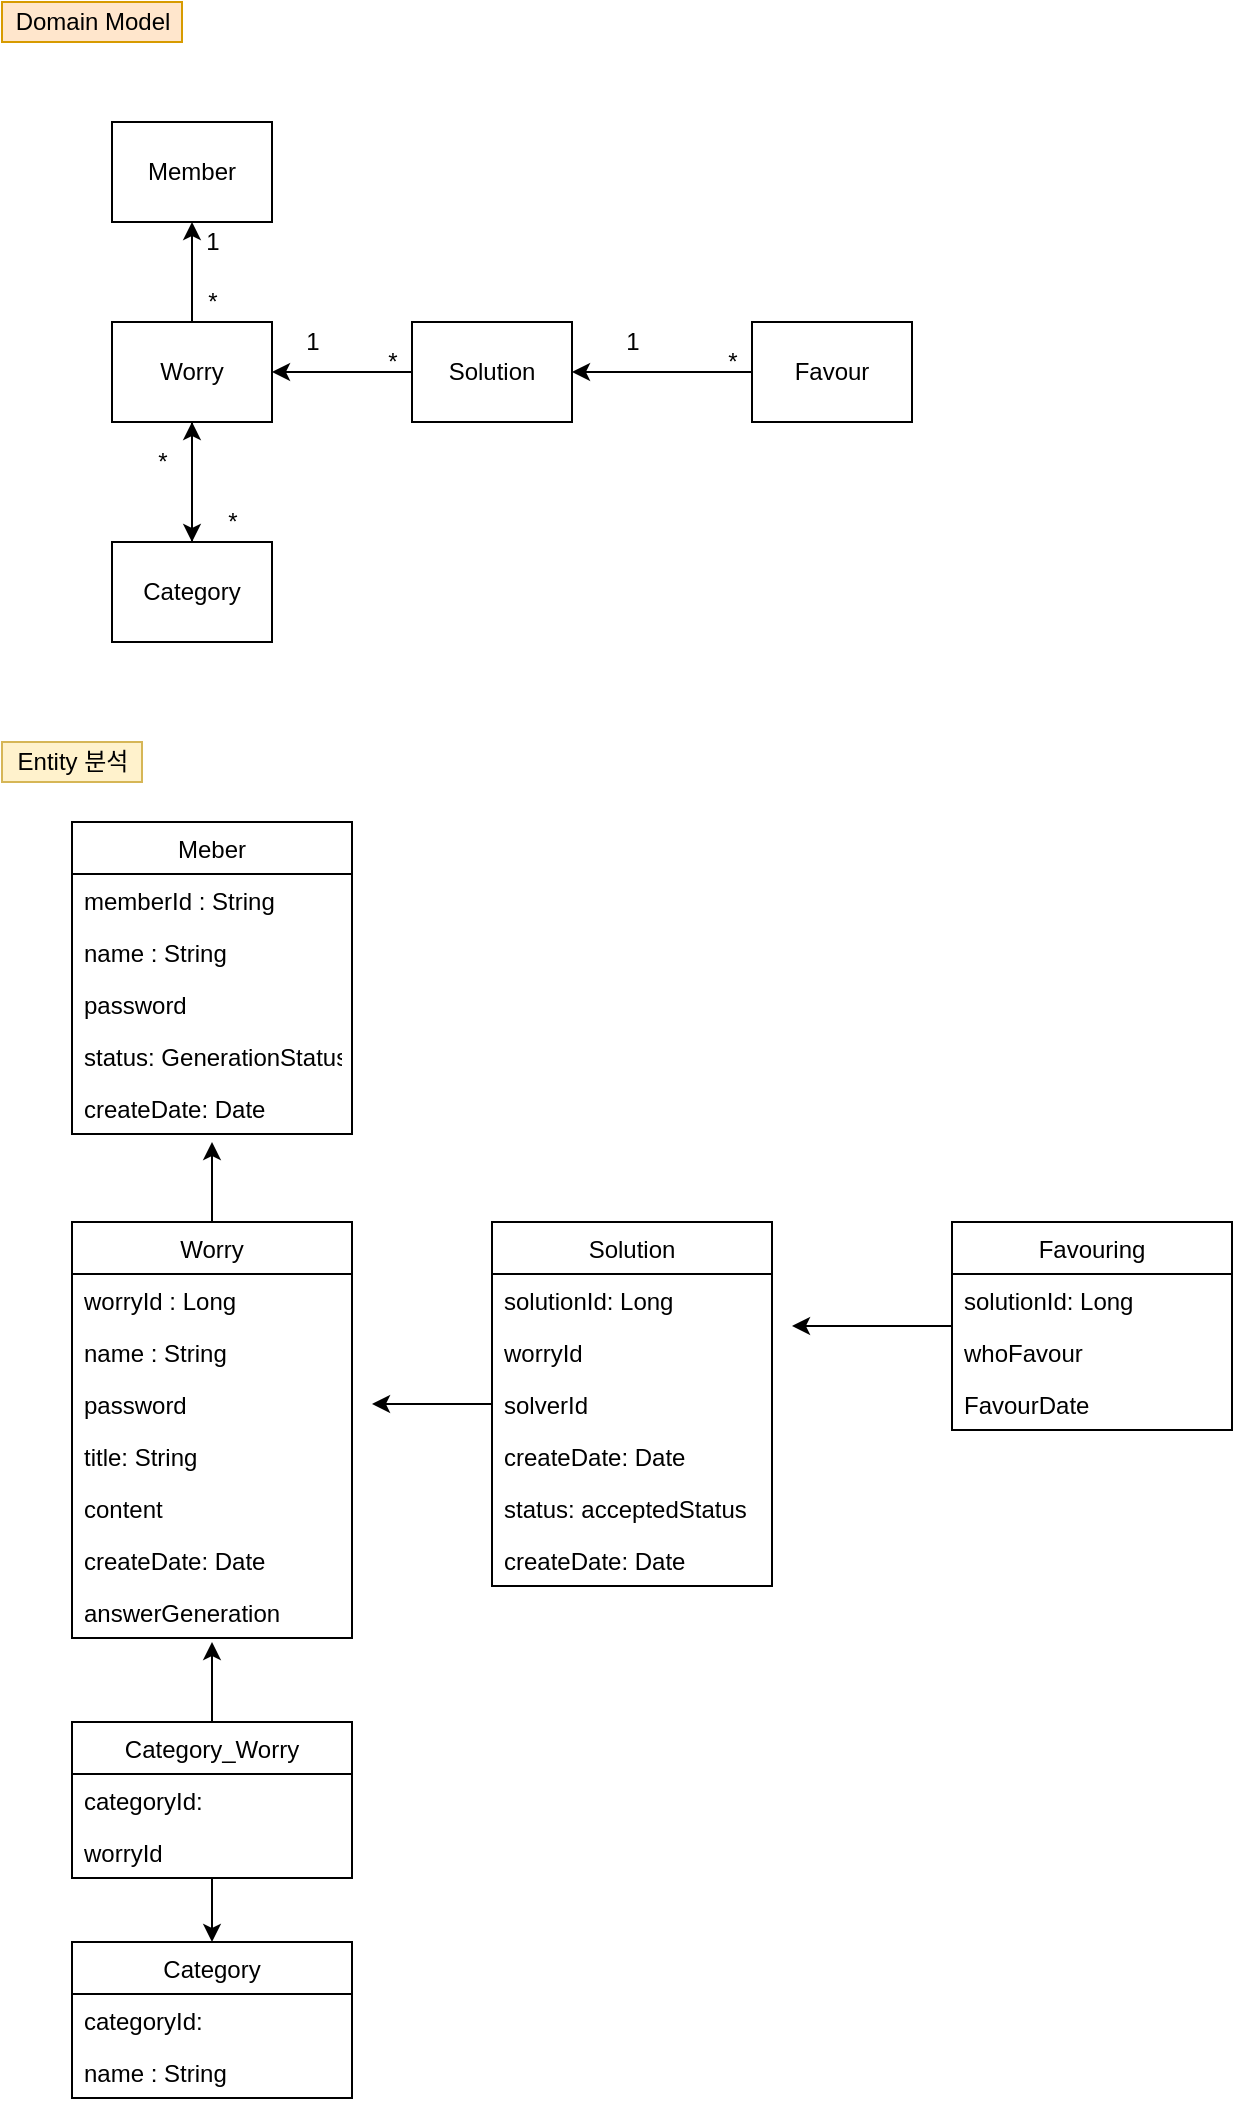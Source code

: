 <mxfile version="15.1.2" type="github">
  <diagram id="R2lEEEUBdFMjLlhIrx00" name="Page-1">
    <mxGraphModel dx="782" dy="440" grid="1" gridSize="10" guides="1" tooltips="1" connect="1" arrows="1" fold="1" page="1" pageScale="1" pageWidth="850" pageHeight="1100" math="0" shadow="0" extFonts="Permanent Marker^https://fonts.googleapis.com/css?family=Permanent+Marker">
      <root>
        <mxCell id="0" />
        <mxCell id="1" parent="0" />
        <mxCell id="r4rj5SaB3hFMwN4bTIPo-2" value="Member" style="rounded=0;whiteSpace=wrap;html=1;" parent="1" vertex="1">
          <mxGeometry x="80" y="80" width="80" height="50" as="geometry" />
        </mxCell>
        <mxCell id="r4rj5SaB3hFMwN4bTIPo-9" style="edgeStyle=orthogonalEdgeStyle;rounded=0;orthogonalLoop=1;jettySize=auto;html=1;entryX=0.5;entryY=1;entryDx=0;entryDy=0;" parent="1" source="r4rj5SaB3hFMwN4bTIPo-3" target="r4rj5SaB3hFMwN4bTIPo-2" edge="1">
          <mxGeometry relative="1" as="geometry" />
        </mxCell>
        <mxCell id="r4rj5SaB3hFMwN4bTIPo-15" style="edgeStyle=orthogonalEdgeStyle;rounded=0;orthogonalLoop=1;jettySize=auto;html=1;entryX=0.5;entryY=0;entryDx=0;entryDy=0;" parent="1" source="r4rj5SaB3hFMwN4bTIPo-3" target="r4rj5SaB3hFMwN4bTIPo-14" edge="1">
          <mxGeometry relative="1" as="geometry" />
        </mxCell>
        <mxCell id="r4rj5SaB3hFMwN4bTIPo-3" value="Worry" style="rounded=0;whiteSpace=wrap;html=1;" parent="1" vertex="1">
          <mxGeometry x="80" y="180" width="80" height="50" as="geometry" />
        </mxCell>
        <mxCell id="r4rj5SaB3hFMwN4bTIPo-10" value="*" style="text;html=1;align=center;verticalAlign=middle;resizable=0;points=[];autosize=1;strokeColor=none;" parent="1" vertex="1">
          <mxGeometry x="120" y="160" width="20" height="20" as="geometry" />
        </mxCell>
        <mxCell id="r4rj5SaB3hFMwN4bTIPo-11" value="1" style="text;html=1;align=center;verticalAlign=middle;resizable=0;points=[];autosize=1;strokeColor=none;" parent="1" vertex="1">
          <mxGeometry x="120" y="130" width="20" height="20" as="geometry" />
        </mxCell>
        <mxCell id="r4rj5SaB3hFMwN4bTIPo-17" style="edgeStyle=orthogonalEdgeStyle;rounded=0;orthogonalLoop=1;jettySize=auto;html=1;entryX=1;entryY=0.5;entryDx=0;entryDy=0;" parent="1" source="r4rj5SaB3hFMwN4bTIPo-13" target="r4rj5SaB3hFMwN4bTIPo-3" edge="1">
          <mxGeometry relative="1" as="geometry" />
        </mxCell>
        <mxCell id="r4rj5SaB3hFMwN4bTIPo-13" value="Solution" style="rounded=0;whiteSpace=wrap;html=1;" parent="1" vertex="1">
          <mxGeometry x="230" y="180" width="80" height="50" as="geometry" />
        </mxCell>
        <mxCell id="r4rj5SaB3hFMwN4bTIPo-16" style="edgeStyle=orthogonalEdgeStyle;rounded=0;orthogonalLoop=1;jettySize=auto;html=1;" parent="1" source="r4rj5SaB3hFMwN4bTIPo-14" target="r4rj5SaB3hFMwN4bTIPo-3" edge="1">
          <mxGeometry relative="1" as="geometry" />
        </mxCell>
        <mxCell id="r4rj5SaB3hFMwN4bTIPo-14" value="Category" style="rounded=0;whiteSpace=wrap;html=1;" parent="1" vertex="1">
          <mxGeometry x="80" y="290" width="80" height="50" as="geometry" />
        </mxCell>
        <mxCell id="r4rj5SaB3hFMwN4bTIPo-18" value="1" style="text;html=1;align=center;verticalAlign=middle;resizable=0;points=[];autosize=1;strokeColor=none;" parent="1" vertex="1">
          <mxGeometry x="170" y="180" width="20" height="20" as="geometry" />
        </mxCell>
        <mxCell id="r4rj5SaB3hFMwN4bTIPo-19" value="*" style="text;html=1;align=center;verticalAlign=middle;resizable=0;points=[];autosize=1;strokeColor=none;" parent="1" vertex="1">
          <mxGeometry x="210" y="190" width="20" height="20" as="geometry" />
        </mxCell>
        <mxCell id="r4rj5SaB3hFMwN4bTIPo-25" value="" style="edgeStyle=orthogonalEdgeStyle;rounded=0;orthogonalLoop=1;jettySize=auto;html=1;" parent="1" source="r4rj5SaB3hFMwN4bTIPo-22" target="r4rj5SaB3hFMwN4bTIPo-13" edge="1">
          <mxGeometry relative="1" as="geometry" />
        </mxCell>
        <mxCell id="r4rj5SaB3hFMwN4bTIPo-22" value="Favour" style="rounded=0;whiteSpace=wrap;html=1;" parent="1" vertex="1">
          <mxGeometry x="400" y="180" width="80" height="50" as="geometry" />
        </mxCell>
        <mxCell id="r4rj5SaB3hFMwN4bTIPo-23" value="*" style="text;html=1;align=center;verticalAlign=middle;resizable=0;points=[];autosize=1;strokeColor=none;" parent="1" vertex="1">
          <mxGeometry x="130" y="270" width="20" height="20" as="geometry" />
        </mxCell>
        <mxCell id="r4rj5SaB3hFMwN4bTIPo-24" value="*" style="text;html=1;align=center;verticalAlign=middle;resizable=0;points=[];autosize=1;strokeColor=none;" parent="1" vertex="1">
          <mxGeometry x="95" y="240" width="20" height="20" as="geometry" />
        </mxCell>
        <mxCell id="r4rj5SaB3hFMwN4bTIPo-27" value="1" style="text;html=1;align=center;verticalAlign=middle;resizable=0;points=[];autosize=1;strokeColor=none;" parent="1" vertex="1">
          <mxGeometry x="330" y="180" width="20" height="20" as="geometry" />
        </mxCell>
        <mxCell id="r4rj5SaB3hFMwN4bTIPo-28" value="*" style="text;html=1;align=center;verticalAlign=middle;resizable=0;points=[];autosize=1;strokeColor=none;" parent="1" vertex="1">
          <mxGeometry x="380" y="190" width="20" height="20" as="geometry" />
        </mxCell>
        <mxCell id="r4rj5SaB3hFMwN4bTIPo-29" value="Domain Model" style="text;html=1;align=center;verticalAlign=middle;resizable=0;points=[];autosize=1;strokeColor=#d79b00;fillColor=#ffe6cc;" parent="1" vertex="1">
          <mxGeometry x="25" y="20" width="90" height="20" as="geometry" />
        </mxCell>
        <mxCell id="r4rj5SaB3hFMwN4bTIPo-30" value="Entity 분석" style="text;html=1;align=center;verticalAlign=middle;resizable=0;points=[];autosize=1;strokeColor=#d6b656;fillColor=#fff2cc;" parent="1" vertex="1">
          <mxGeometry x="25" y="390" width="70" height="20" as="geometry" />
        </mxCell>
        <mxCell id="r4rj5SaB3hFMwN4bTIPo-31" value="Meber" style="swimlane;fontStyle=0;childLayout=stackLayout;horizontal=1;startSize=26;horizontalStack=0;resizeParent=1;resizeParentMax=0;resizeLast=0;collapsible=1;marginBottom=0;" parent="1" vertex="1">
          <mxGeometry x="60" y="430" width="140" height="156" as="geometry" />
        </mxCell>
        <mxCell id="r4rj5SaB3hFMwN4bTIPo-32" value="memberId : String" style="text;strokeColor=none;fillColor=none;align=left;verticalAlign=top;spacingLeft=4;spacingRight=4;overflow=hidden;rotatable=0;points=[[0,0.5],[1,0.5]];portConstraint=eastwest;" parent="r4rj5SaB3hFMwN4bTIPo-31" vertex="1">
          <mxGeometry y="26" width="140" height="26" as="geometry" />
        </mxCell>
        <mxCell id="r4rj5SaB3hFMwN4bTIPo-34" value="name : String" style="text;strokeColor=none;fillColor=none;align=left;verticalAlign=top;spacingLeft=4;spacingRight=4;overflow=hidden;rotatable=0;points=[[0,0.5],[1,0.5]];portConstraint=eastwest;" parent="r4rj5SaB3hFMwN4bTIPo-31" vertex="1">
          <mxGeometry y="52" width="140" height="26" as="geometry" />
        </mxCell>
        <mxCell id="r4rj5SaB3hFMwN4bTIPo-37" value="password" style="text;strokeColor=none;fillColor=none;align=left;verticalAlign=top;spacingLeft=4;spacingRight=4;overflow=hidden;rotatable=0;points=[[0,0.5],[1,0.5]];portConstraint=eastwest;" parent="r4rj5SaB3hFMwN4bTIPo-31" vertex="1">
          <mxGeometry y="78" width="140" height="26" as="geometry" />
        </mxCell>
        <mxCell id="r4rj5SaB3hFMwN4bTIPo-38" value="status: GenerationStatus" style="text;strokeColor=none;fillColor=none;align=left;verticalAlign=top;spacingLeft=4;spacingRight=4;overflow=hidden;rotatable=0;points=[[0,0.5],[1,0.5]];portConstraint=eastwest;" parent="r4rj5SaB3hFMwN4bTIPo-31" vertex="1">
          <mxGeometry y="104" width="140" height="26" as="geometry" />
        </mxCell>
        <mxCell id="r4rj5SaB3hFMwN4bTIPo-39" value="createDate: Date" style="text;strokeColor=none;fillColor=none;align=left;verticalAlign=top;spacingLeft=4;spacingRight=4;overflow=hidden;rotatable=0;points=[[0,0.5],[1,0.5]];portConstraint=eastwest;" parent="r4rj5SaB3hFMwN4bTIPo-31" vertex="1">
          <mxGeometry y="130" width="140" height="26" as="geometry" />
        </mxCell>
        <mxCell id="6cSSYC2ZyfLducpTOu4p-16" style="edgeStyle=orthogonalEdgeStyle;rounded=0;orthogonalLoop=1;jettySize=auto;html=1;" edge="1" parent="1" source="r4rj5SaB3hFMwN4bTIPo-40">
          <mxGeometry relative="1" as="geometry">
            <mxPoint x="130" y="590" as="targetPoint" />
          </mxGeometry>
        </mxCell>
        <mxCell id="r4rj5SaB3hFMwN4bTIPo-40" value="Worry" style="swimlane;fontStyle=0;childLayout=stackLayout;horizontal=1;startSize=26;horizontalStack=0;resizeParent=1;resizeParentMax=0;resizeLast=0;collapsible=1;marginBottom=0;" parent="1" vertex="1">
          <mxGeometry x="60" y="630" width="140" height="208" as="geometry" />
        </mxCell>
        <mxCell id="r4rj5SaB3hFMwN4bTIPo-41" value="worryId : Long" style="text;strokeColor=none;fillColor=none;align=left;verticalAlign=top;spacingLeft=4;spacingRight=4;overflow=hidden;rotatable=0;points=[[0,0.5],[1,0.5]];portConstraint=eastwest;" parent="r4rj5SaB3hFMwN4bTIPo-40" vertex="1">
          <mxGeometry y="26" width="140" height="26" as="geometry" />
        </mxCell>
        <mxCell id="r4rj5SaB3hFMwN4bTIPo-42" value="name : String" style="text;strokeColor=none;fillColor=none;align=left;verticalAlign=top;spacingLeft=4;spacingRight=4;overflow=hidden;rotatable=0;points=[[0,0.5],[1,0.5]];portConstraint=eastwest;" parent="r4rj5SaB3hFMwN4bTIPo-40" vertex="1">
          <mxGeometry y="52" width="140" height="26" as="geometry" />
        </mxCell>
        <mxCell id="r4rj5SaB3hFMwN4bTIPo-43" value="password" style="text;strokeColor=none;fillColor=none;align=left;verticalAlign=top;spacingLeft=4;spacingRight=4;overflow=hidden;rotatable=0;points=[[0,0.5],[1,0.5]];portConstraint=eastwest;" parent="r4rj5SaB3hFMwN4bTIPo-40" vertex="1">
          <mxGeometry y="78" width="140" height="26" as="geometry" />
        </mxCell>
        <mxCell id="6cSSYC2ZyfLducpTOu4p-23" value="title: String" style="text;strokeColor=none;fillColor=none;align=left;verticalAlign=top;spacingLeft=4;spacingRight=4;overflow=hidden;rotatable=0;points=[[0,0.5],[1,0.5]];portConstraint=eastwest;" vertex="1" parent="r4rj5SaB3hFMwN4bTIPo-40">
          <mxGeometry y="104" width="140" height="26" as="geometry" />
        </mxCell>
        <mxCell id="r4rj5SaB3hFMwN4bTIPo-44" value="content" style="text;strokeColor=none;fillColor=none;align=left;verticalAlign=top;spacingLeft=4;spacingRight=4;overflow=hidden;rotatable=0;points=[[0,0.5],[1,0.5]];portConstraint=eastwest;" parent="r4rj5SaB3hFMwN4bTIPo-40" vertex="1">
          <mxGeometry y="130" width="140" height="26" as="geometry" />
        </mxCell>
        <mxCell id="r4rj5SaB3hFMwN4bTIPo-45" value="createDate: Date" style="text;strokeColor=none;fillColor=none;align=left;verticalAlign=top;spacingLeft=4;spacingRight=4;overflow=hidden;rotatable=0;points=[[0,0.5],[1,0.5]];portConstraint=eastwest;" parent="r4rj5SaB3hFMwN4bTIPo-40" vertex="1">
          <mxGeometry y="156" width="140" height="26" as="geometry" />
        </mxCell>
        <mxCell id="6cSSYC2ZyfLducpTOu4p-33" value="answerGeneration&#xa;" style="text;strokeColor=none;fillColor=none;align=left;verticalAlign=top;spacingLeft=4;spacingRight=4;overflow=hidden;rotatable=0;points=[[0,0.5],[1,0.5]];portConstraint=eastwest;" vertex="1" parent="r4rj5SaB3hFMwN4bTIPo-40">
          <mxGeometry y="182" width="140" height="26" as="geometry" />
        </mxCell>
        <mxCell id="6cSSYC2ZyfLducpTOu4p-13" style="edgeStyle=orthogonalEdgeStyle;rounded=0;orthogonalLoop=1;jettySize=auto;html=1;entryX=0.5;entryY=0;entryDx=0;entryDy=0;" edge="1" parent="1" source="6cSSYC2ZyfLducpTOu4p-1" target="6cSSYC2ZyfLducpTOu4p-7">
          <mxGeometry relative="1" as="geometry" />
        </mxCell>
        <mxCell id="6cSSYC2ZyfLducpTOu4p-15" style="edgeStyle=orthogonalEdgeStyle;rounded=0;orthogonalLoop=1;jettySize=auto;html=1;" edge="1" parent="1" source="6cSSYC2ZyfLducpTOu4p-1">
          <mxGeometry relative="1" as="geometry">
            <mxPoint x="130" y="840" as="targetPoint" />
          </mxGeometry>
        </mxCell>
        <mxCell id="6cSSYC2ZyfLducpTOu4p-1" value="Category_Worry" style="swimlane;fontStyle=0;childLayout=stackLayout;horizontal=1;startSize=26;horizontalStack=0;resizeParent=1;resizeParentMax=0;resizeLast=0;collapsible=1;marginBottom=0;" vertex="1" parent="1">
          <mxGeometry x="60" y="880" width="140" height="78" as="geometry" />
        </mxCell>
        <mxCell id="6cSSYC2ZyfLducpTOu4p-2" value="categoryId: " style="text;strokeColor=none;fillColor=none;align=left;verticalAlign=top;spacingLeft=4;spacingRight=4;overflow=hidden;rotatable=0;points=[[0,0.5],[1,0.5]];portConstraint=eastwest;" vertex="1" parent="6cSSYC2ZyfLducpTOu4p-1">
          <mxGeometry y="26" width="140" height="26" as="geometry" />
        </mxCell>
        <mxCell id="6cSSYC2ZyfLducpTOu4p-3" value="worryId" style="text;strokeColor=none;fillColor=none;align=left;verticalAlign=top;spacingLeft=4;spacingRight=4;overflow=hidden;rotatable=0;points=[[0,0.5],[1,0.5]];portConstraint=eastwest;" vertex="1" parent="6cSSYC2ZyfLducpTOu4p-1">
          <mxGeometry y="52" width="140" height="26" as="geometry" />
        </mxCell>
        <mxCell id="6cSSYC2ZyfLducpTOu4p-7" value="Category" style="swimlane;fontStyle=0;childLayout=stackLayout;horizontal=1;startSize=26;horizontalStack=0;resizeParent=1;resizeParentMax=0;resizeLast=0;collapsible=1;marginBottom=0;" vertex="1" parent="1">
          <mxGeometry x="60" y="990" width="140" height="78" as="geometry" />
        </mxCell>
        <mxCell id="6cSSYC2ZyfLducpTOu4p-8" value="categoryId: " style="text;strokeColor=none;fillColor=none;align=left;verticalAlign=top;spacingLeft=4;spacingRight=4;overflow=hidden;rotatable=0;points=[[0,0.5],[1,0.5]];portConstraint=eastwest;" vertex="1" parent="6cSSYC2ZyfLducpTOu4p-7">
          <mxGeometry y="26" width="140" height="26" as="geometry" />
        </mxCell>
        <mxCell id="6cSSYC2ZyfLducpTOu4p-9" value="name : String" style="text;strokeColor=none;fillColor=none;align=left;verticalAlign=top;spacingLeft=4;spacingRight=4;overflow=hidden;rotatable=0;points=[[0,0.5],[1,0.5]];portConstraint=eastwest;" vertex="1" parent="6cSSYC2ZyfLducpTOu4p-7">
          <mxGeometry y="52" width="140" height="26" as="geometry" />
        </mxCell>
        <mxCell id="6cSSYC2ZyfLducpTOu4p-32" style="edgeStyle=orthogonalEdgeStyle;rounded=0;orthogonalLoop=1;jettySize=auto;html=1;" edge="1" parent="1" source="6cSSYC2ZyfLducpTOu4p-17">
          <mxGeometry relative="1" as="geometry">
            <mxPoint x="210" y="721" as="targetPoint" />
          </mxGeometry>
        </mxCell>
        <mxCell id="6cSSYC2ZyfLducpTOu4p-17" value="Solution" style="swimlane;fontStyle=0;childLayout=stackLayout;horizontal=1;startSize=26;horizontalStack=0;resizeParent=1;resizeParentMax=0;resizeLast=0;collapsible=1;marginBottom=0;" vertex="1" parent="1">
          <mxGeometry x="270" y="630" width="140" height="182" as="geometry" />
        </mxCell>
        <mxCell id="6cSSYC2ZyfLducpTOu4p-18" value="solutionId: Long" style="text;strokeColor=none;fillColor=none;align=left;verticalAlign=top;spacingLeft=4;spacingRight=4;overflow=hidden;rotatable=0;points=[[0,0.5],[1,0.5]];portConstraint=eastwest;" vertex="1" parent="6cSSYC2ZyfLducpTOu4p-17">
          <mxGeometry y="26" width="140" height="26" as="geometry" />
        </mxCell>
        <mxCell id="6cSSYC2ZyfLducpTOu4p-19" value="worryId" style="text;strokeColor=none;fillColor=none;align=left;verticalAlign=top;spacingLeft=4;spacingRight=4;overflow=hidden;rotatable=0;points=[[0,0.5],[1,0.5]];portConstraint=eastwest;" vertex="1" parent="6cSSYC2ZyfLducpTOu4p-17">
          <mxGeometry y="52" width="140" height="26" as="geometry" />
        </mxCell>
        <mxCell id="6cSSYC2ZyfLducpTOu4p-20" value="solverId" style="text;strokeColor=none;fillColor=none;align=left;verticalAlign=top;spacingLeft=4;spacingRight=4;overflow=hidden;rotatable=0;points=[[0,0.5],[1,0.5]];portConstraint=eastwest;" vertex="1" parent="6cSSYC2ZyfLducpTOu4p-17">
          <mxGeometry y="78" width="140" height="26" as="geometry" />
        </mxCell>
        <mxCell id="6cSSYC2ZyfLducpTOu4p-24" value="createDate: Date" style="text;strokeColor=none;fillColor=none;align=left;verticalAlign=top;spacingLeft=4;spacingRight=4;overflow=hidden;rotatable=0;points=[[0,0.5],[1,0.5]];portConstraint=eastwest;" vertex="1" parent="6cSSYC2ZyfLducpTOu4p-17">
          <mxGeometry y="104" width="140" height="26" as="geometry" />
        </mxCell>
        <mxCell id="6cSSYC2ZyfLducpTOu4p-21" value="status: acceptedStatus" style="text;strokeColor=none;fillColor=none;align=left;verticalAlign=top;spacingLeft=4;spacingRight=4;overflow=hidden;rotatable=0;points=[[0,0.5],[1,0.5]];portConstraint=eastwest;" vertex="1" parent="6cSSYC2ZyfLducpTOu4p-17">
          <mxGeometry y="130" width="140" height="26" as="geometry" />
        </mxCell>
        <mxCell id="6cSSYC2ZyfLducpTOu4p-22" value="createDate: Date" style="text;strokeColor=none;fillColor=none;align=left;verticalAlign=top;spacingLeft=4;spacingRight=4;overflow=hidden;rotatable=0;points=[[0,0.5],[1,0.5]];portConstraint=eastwest;" vertex="1" parent="6cSSYC2ZyfLducpTOu4p-17">
          <mxGeometry y="156" width="140" height="26" as="geometry" />
        </mxCell>
        <mxCell id="6cSSYC2ZyfLducpTOu4p-34" style="edgeStyle=orthogonalEdgeStyle;rounded=0;orthogonalLoop=1;jettySize=auto;html=1;" edge="1" parent="1" source="6cSSYC2ZyfLducpTOu4p-25">
          <mxGeometry relative="1" as="geometry">
            <mxPoint x="420" y="682" as="targetPoint" />
          </mxGeometry>
        </mxCell>
        <mxCell id="6cSSYC2ZyfLducpTOu4p-25" value="Favouring" style="swimlane;fontStyle=0;childLayout=stackLayout;horizontal=1;startSize=26;horizontalStack=0;resizeParent=1;resizeParentMax=0;resizeLast=0;collapsible=1;marginBottom=0;" vertex="1" parent="1">
          <mxGeometry x="500" y="630" width="140" height="104" as="geometry" />
        </mxCell>
        <mxCell id="6cSSYC2ZyfLducpTOu4p-26" value="solutionId: Long" style="text;strokeColor=none;fillColor=none;align=left;verticalAlign=top;spacingLeft=4;spacingRight=4;overflow=hidden;rotatable=0;points=[[0,0.5],[1,0.5]];portConstraint=eastwest;" vertex="1" parent="6cSSYC2ZyfLducpTOu4p-25">
          <mxGeometry y="26" width="140" height="26" as="geometry" />
        </mxCell>
        <mxCell id="6cSSYC2ZyfLducpTOu4p-27" value="whoFavour" style="text;strokeColor=none;fillColor=none;align=left;verticalAlign=top;spacingLeft=4;spacingRight=4;overflow=hidden;rotatable=0;points=[[0,0.5],[1,0.5]];portConstraint=eastwest;" vertex="1" parent="6cSSYC2ZyfLducpTOu4p-25">
          <mxGeometry y="52" width="140" height="26" as="geometry" />
        </mxCell>
        <mxCell id="6cSSYC2ZyfLducpTOu4p-28" value="FavourDate" style="text;strokeColor=none;fillColor=none;align=left;verticalAlign=top;spacingLeft=4;spacingRight=4;overflow=hidden;rotatable=0;points=[[0,0.5],[1,0.5]];portConstraint=eastwest;" vertex="1" parent="6cSSYC2ZyfLducpTOu4p-25">
          <mxGeometry y="78" width="140" height="26" as="geometry" />
        </mxCell>
      </root>
    </mxGraphModel>
  </diagram>
</mxfile>
